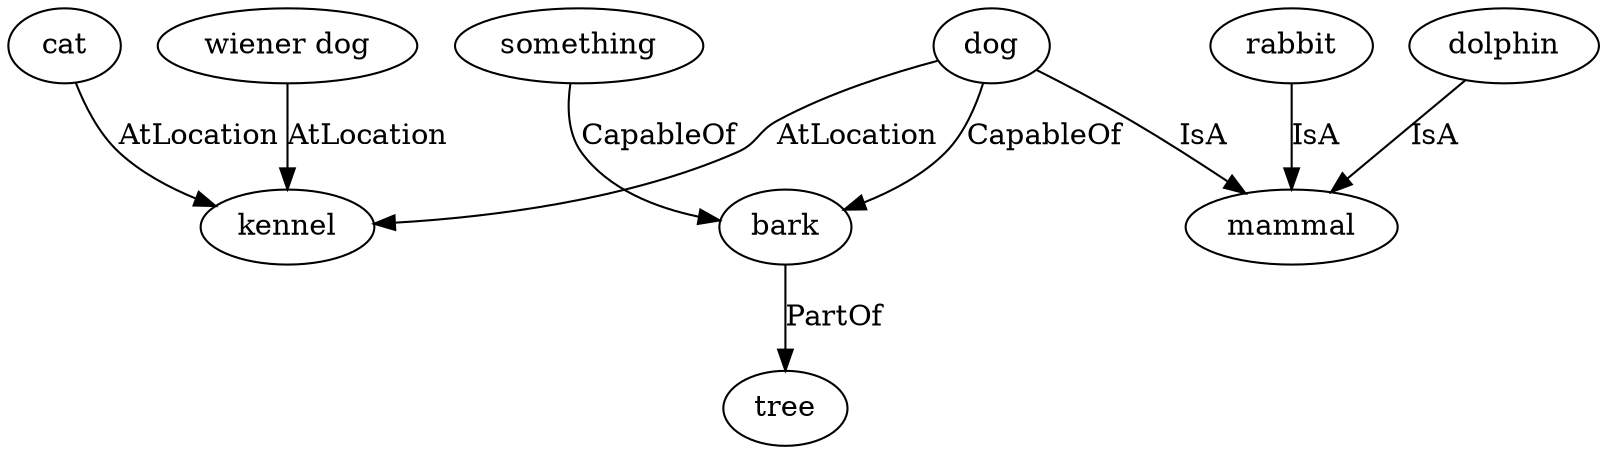 digraph G {
concept_616 -> concept_3473 [label="AtLocation"];
concept_537 -> concept_3473 [label="AtLocation"];
concept_6651 -> concept_4850 [label="IsA"];
concept_537 -> concept_18539 [label="CapableOf"];
concept_18539 -> concept_33 [label="PartOf"];
concept_5 -> concept_18539 [label="CapableOf"];
concept_220 -> concept_3473 [label="AtLocation"];
concept_7815 -> concept_4850 [label="IsA"];
concept_537 -> concept_4850 [label="IsA"];
concept_33 [label="tree", URL="/en/concept/tree/"];
concept_5 [label="something"];
concept_7815 [label="rabbit"];
concept_616 [label="cat"];
concept_18539 [label="bark"];
concept_3473 [label="kennel"];
concept_4850 [label="mammal"];
concept_537 [label="dog"];
concept_6651 [label="dolphin"];
concept_220 [label="wiener dog"];
}
